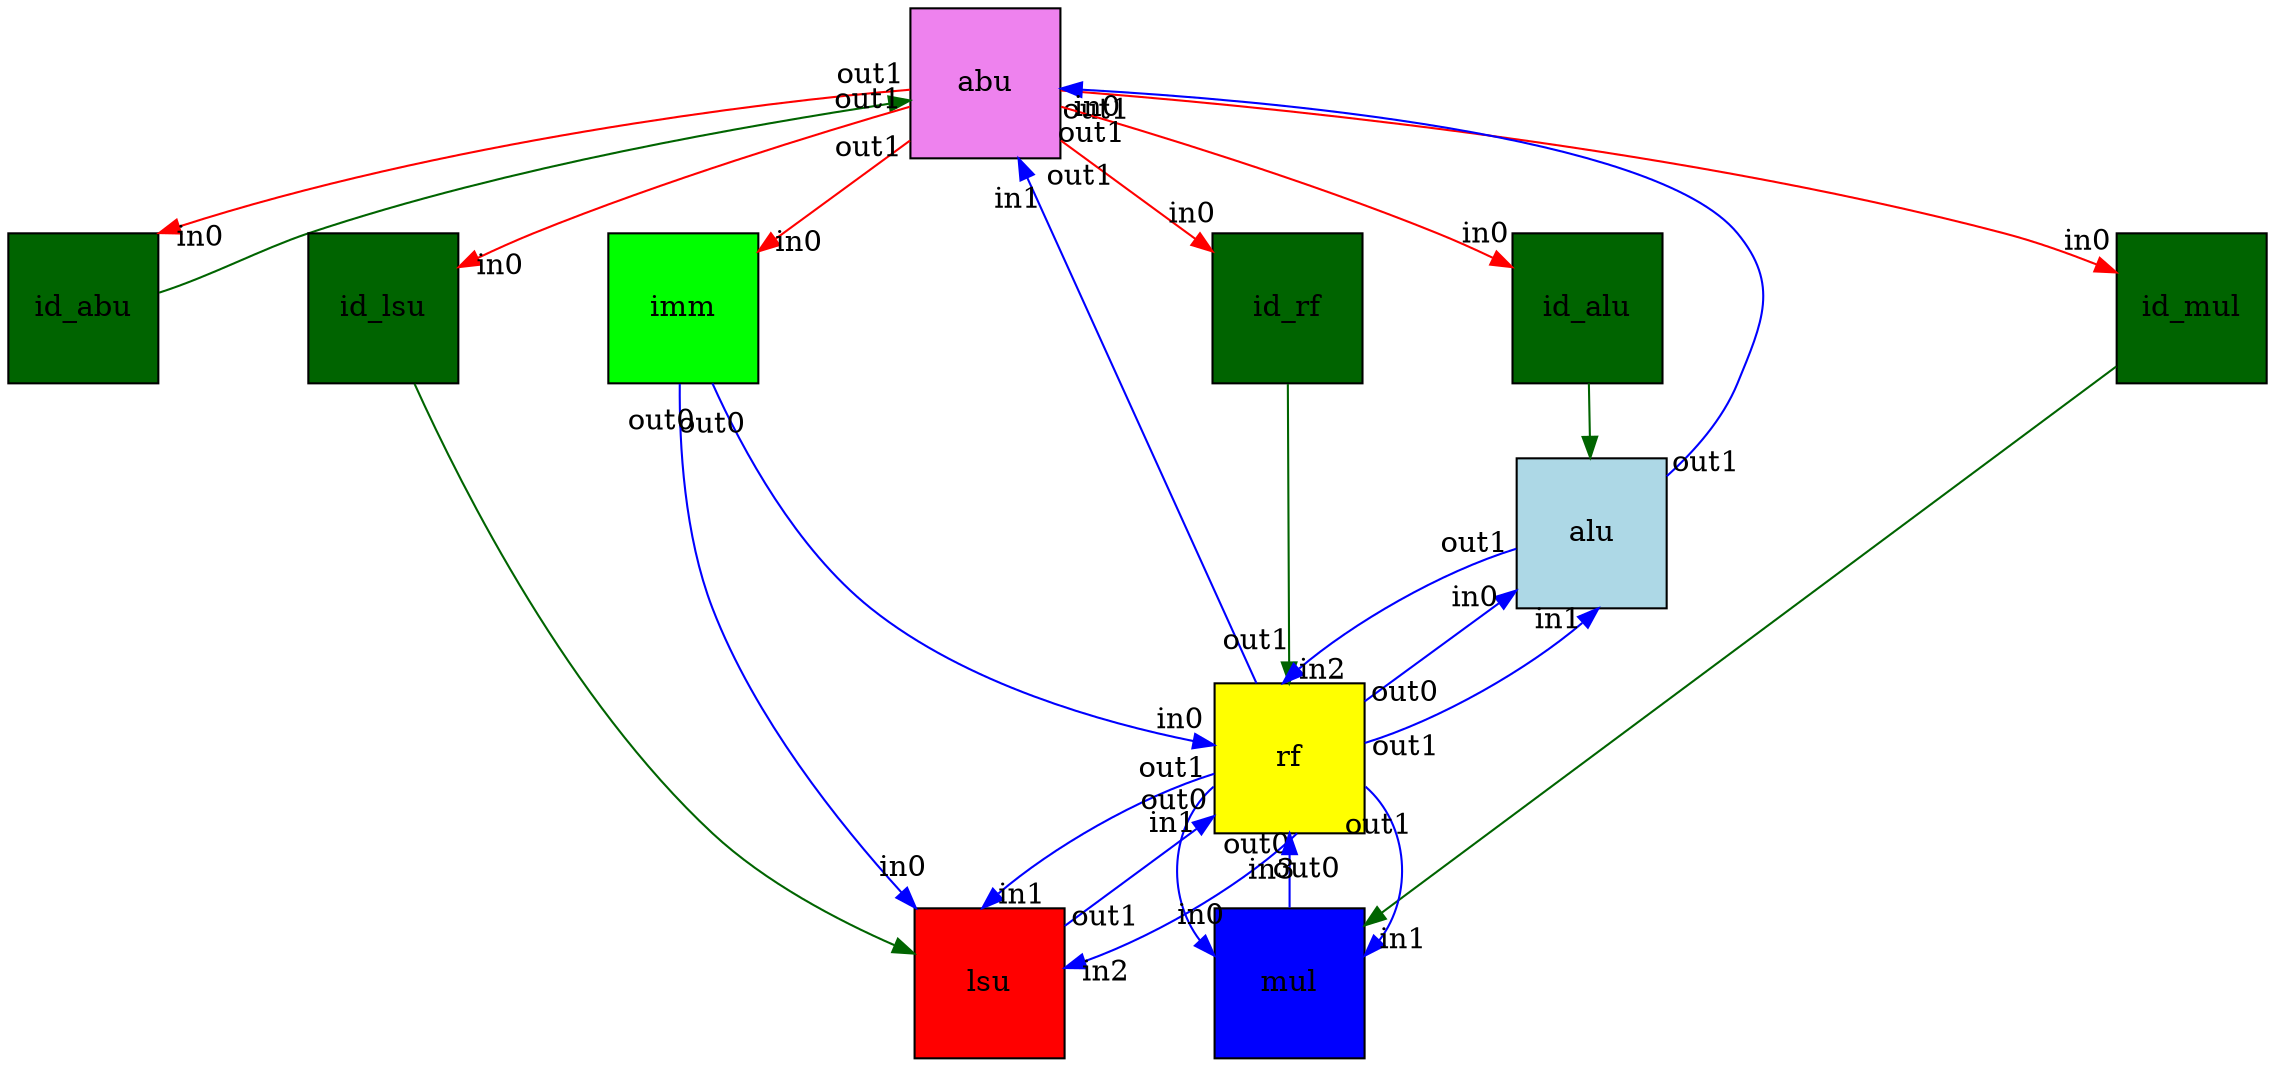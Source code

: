 digraph G {nodesep=1
	{
	node [shape="square" style="filled" fixedsize=true]
	id_abu [label="id_abu" fillcolor="darkgreen" width=1]
	imm [label="imm" fillcolor="green" width=1]
	id_lsu [label="id_lsu" fillcolor="darkgreen" width=1]
	id_mul [label="id_mul" fillcolor="darkgreen" width=1]
	id_alu [label="id_alu" fillcolor="darkgreen" width=1]
	id_rf [label="id_rf" fillcolor="darkgreen" width=1]
	{rank=same; id_abu imm id_lsu id_mul id_alu id_rf}
	rf [label="rf" fillcolor="yellow" width=1]
	lsu [label="lsu" fillcolor="red" width=1]
	abu [label="abu" fillcolor="violet" width=1]
	mul [label="mul" fillcolor="blue" width=1]
	alu [label="alu" fillcolor="lightblue" width=1]
	{rank=source; abu}
	}
	edge [dir=forward labeldistance=2 arrowhead=normal]
	id_abu -> abu [color=darkgreen dir=forward]
	abu -> id_abu [color=red dir=forward arrowhead=normal headlabel=in0 taillabel=out1]
	abu -> imm [color=red dir=forward arrowhead=normal headlabel=in0 taillabel=out1]
	id_lsu -> lsu [color=darkgreen dir=forward]
	abu -> id_lsu [color=red dir=forward arrowhead=normal headlabel=in0 taillabel=out1]
	id_mul -> mul [color=darkgreen dir=forward]
	abu -> id_mul [color=red dir=forward arrowhead=normal headlabel=in0 taillabel=out1]
	id_alu -> alu [color=darkgreen dir=forward]
	abu -> id_alu [color=red dir=forward arrowhead=normal headlabel=in0 taillabel=out1]
	id_rf -> rf [color=darkgreen dir=forward]
	abu -> id_rf [color=red dir=forward arrowhead=normal headlabel=in0 taillabel=out1]
	imm -> rf [color=blue dir=forward arrowhead=normal headlabel=in0 taillabel=out0]
	lsu -> rf [color=blue dir=forward arrowhead=normal headlabel=in1 taillabel=out1]
	alu -> rf [color=blue dir=forward arrowhead=normal headlabel=in2 taillabel=out1]
	mul -> rf [color=blue dir=forward arrowhead=normal headlabel=in3 taillabel=out0]
	imm -> lsu [color=blue dir=forward arrowhead=normal headlabel=in0 taillabel=out0]
	rf -> lsu [color=blue dir=forward arrowhead=normal headlabel=in1 taillabel=out1]
	rf -> lsu [color=blue dir=forward arrowhead=normal headlabel=in2 taillabel=out0]
	alu -> abu [color=blue dir=forward arrowhead=normal headlabel=in0 taillabel=out1]
	rf -> abu [color=blue dir=forward arrowhead=normal headlabel=in1 taillabel=out1]
	rf -> mul [color=blue dir=forward arrowhead=normal headlabel=in0 taillabel=out0]
	rf -> mul [color=blue dir=forward arrowhead=normal headlabel=in1 taillabel=out1]
	rf -> alu [color=blue dir=forward arrowhead=normal headlabel=in0 taillabel=out0]
	rf -> alu [color=blue dir=forward arrowhead=normal headlabel=in1 taillabel=out1]
}
